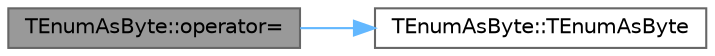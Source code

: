 digraph "TEnumAsByte::operator="
{
 // INTERACTIVE_SVG=YES
 // LATEX_PDF_SIZE
  bgcolor="transparent";
  edge [fontname=Helvetica,fontsize=10,labelfontname=Helvetica,labelfontsize=10];
  node [fontname=Helvetica,fontsize=10,shape=box,height=0.2,width=0.4];
  rankdir="LR";
  Node1 [id="Node000001",label="TEnumAsByte::operator=",height=0.2,width=0.4,color="gray40", fillcolor="grey60", style="filled", fontcolor="black",tooltip=" "];
  Node1 -> Node2 [id="edge1_Node000001_Node000002",color="steelblue1",style="solid",tooltip=" "];
  Node2 [id="Node000002",label="TEnumAsByte::TEnumAsByte",height=0.2,width=0.4,color="grey40", fillcolor="white", style="filled",URL="$d2/d8c/classTEnumAsByte.html#a6d25d98b428f0f32c6b9dafe0ecd4462",tooltip=" "];
}
